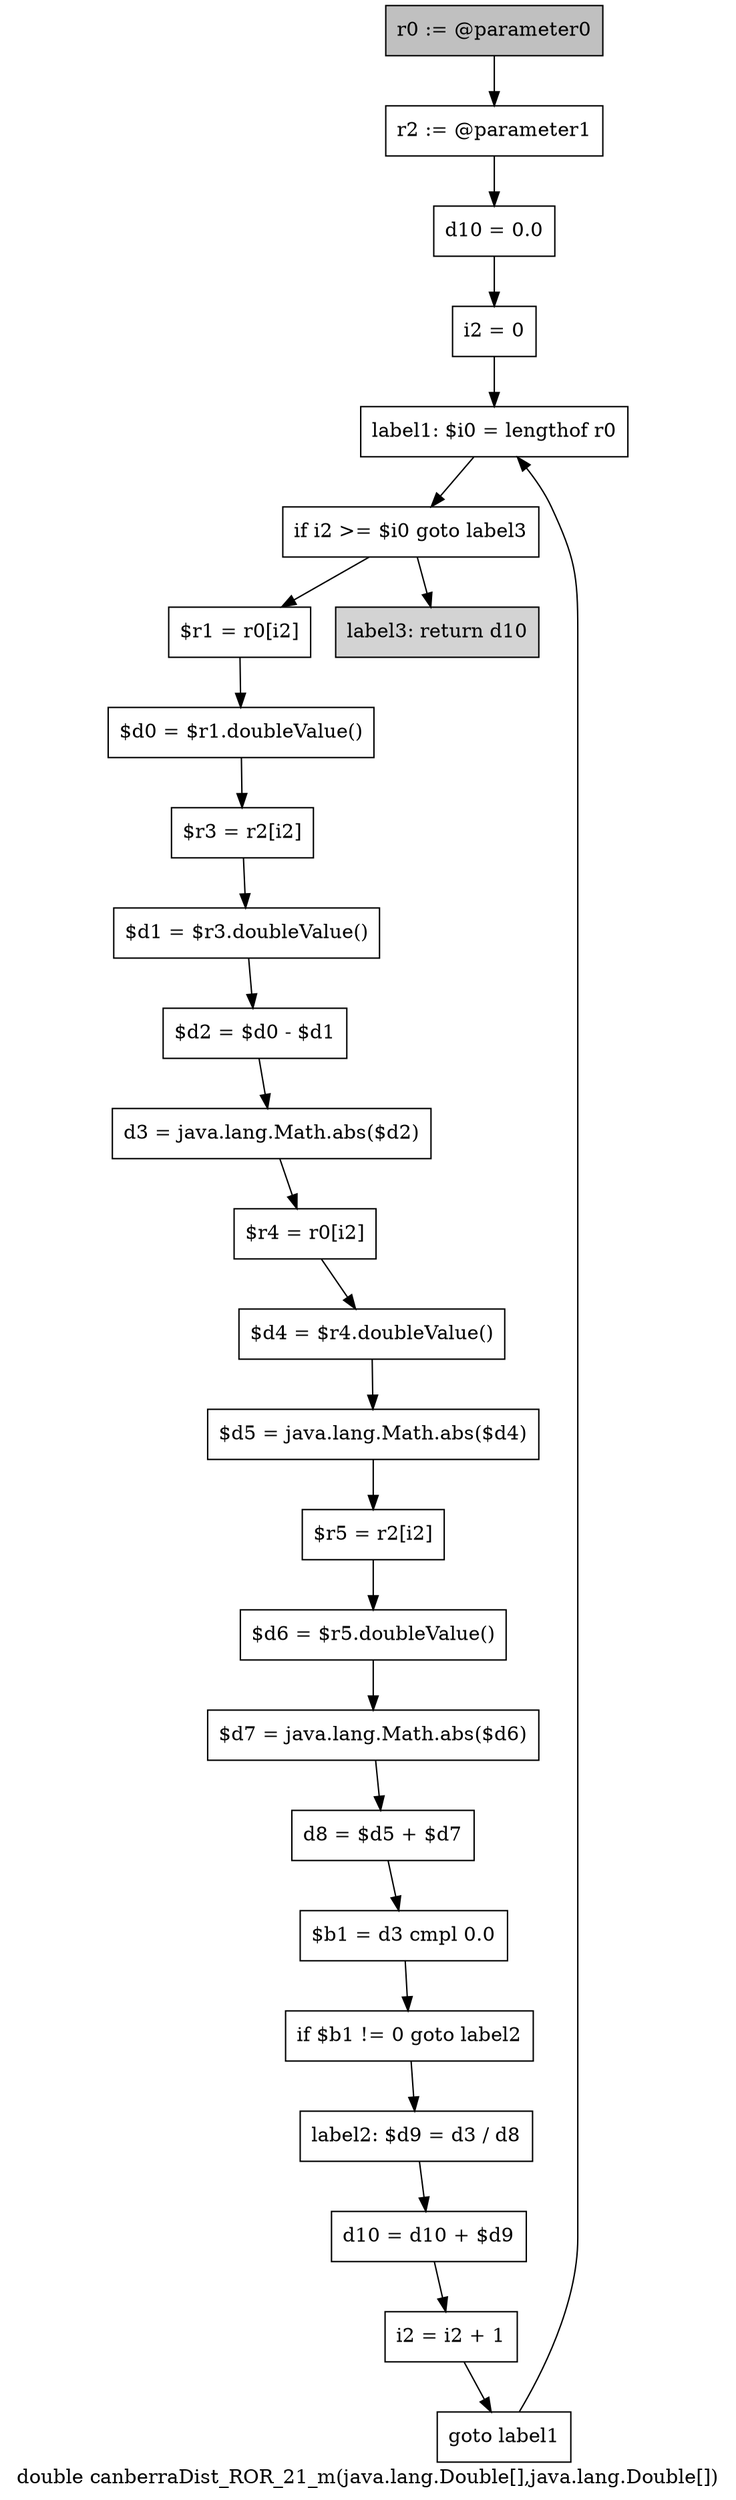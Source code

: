 digraph "double canberraDist_ROR_21_m(java.lang.Double[],java.lang.Double[])" {
    label="double canberraDist_ROR_21_m(java.lang.Double[],java.lang.Double[])";
    node [shape=box];
    "0" [style=filled,fillcolor=gray,label="r0 := @parameter0",];
    "1" [label="r2 := @parameter1",];
    "0"->"1";
    "2" [label="d10 = 0.0",];
    "1"->"2";
    "3" [label="i2 = 0",];
    "2"->"3";
    "4" [label="label1: $i0 = lengthof r0",];
    "3"->"4";
    "5" [label="if i2 >= $i0 goto label3",];
    "4"->"5";
    "6" [label="$r1 = r0[i2]",];
    "5"->"6";
    "25" [style=filled,fillcolor=lightgray,label="label3: return d10",];
    "5"->"25";
    "7" [label="$d0 = $r1.doubleValue()",];
    "6"->"7";
    "8" [label="$r3 = r2[i2]",];
    "7"->"8";
    "9" [label="$d1 = $r3.doubleValue()",];
    "8"->"9";
    "10" [label="$d2 = $d0 - $d1",];
    "9"->"10";
    "11" [label="d3 = java.lang.Math.abs($d2)",];
    "10"->"11";
    "12" [label="$r4 = r0[i2]",];
    "11"->"12";
    "13" [label="$d4 = $r4.doubleValue()",];
    "12"->"13";
    "14" [label="$d5 = java.lang.Math.abs($d4)",];
    "13"->"14";
    "15" [label="$r5 = r2[i2]",];
    "14"->"15";
    "16" [label="$d6 = $r5.doubleValue()",];
    "15"->"16";
    "17" [label="$d7 = java.lang.Math.abs($d6)",];
    "16"->"17";
    "18" [label="d8 = $d5 + $d7",];
    "17"->"18";
    "19" [label="$b1 = d3 cmpl 0.0",];
    "18"->"19";
    "20" [label="if $b1 != 0 goto label2",];
    "19"->"20";
    "21" [label="label2: $d9 = d3 / d8",];
    "20"->"21";
    "22" [label="d10 = d10 + $d9",];
    "21"->"22";
    "23" [label="i2 = i2 + 1",];
    "22"->"23";
    "24" [label="goto label1",];
    "23"->"24";
    "24"->"4";
}
